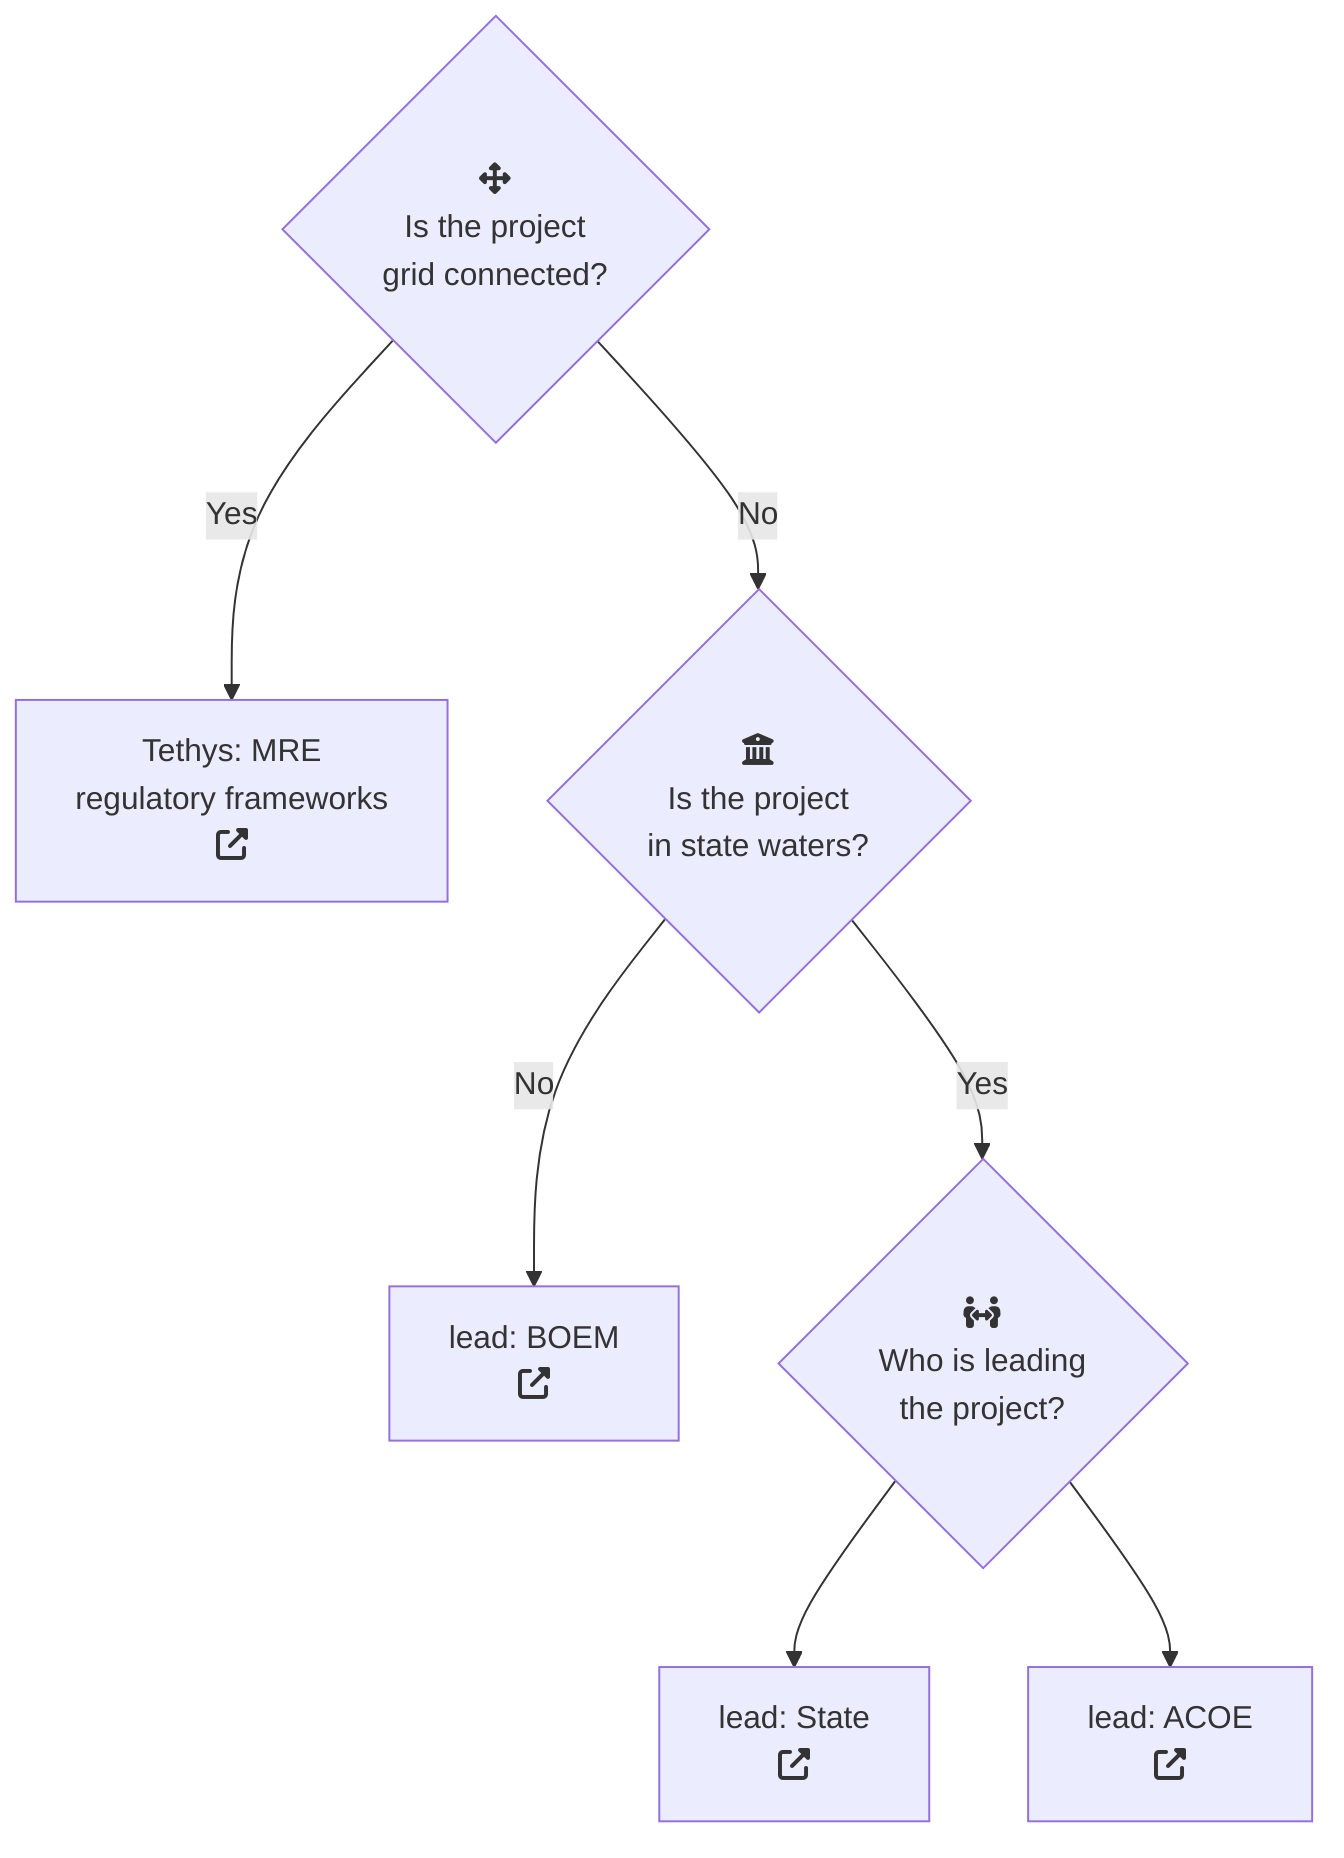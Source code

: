 graph TD
grid{<center>fa:fa-arrows-alt</center>Is the project<br>grid connected?}
tethys[Tethys: MRE<br/>regulatory frameworks<center>fas:fa-external-link-alt</center>]
territory{<center>fa:fa-institution</center>Is the project<br>in state waters?}
boem[lead: BOEM<center>fas:fa-external-link-alt</center>]
lead{<center>fas:fa-people-arrows</center>Who is leading<br>the project?}
state[lead: State<center>fas:fa-external-link-alt</center>]
acoe[lead: ACOE<center>fas:fa-external-link-alt</center>]

grid-->|Yes|tethys
grid-->|No|territory
territory-->|Yes|lead
territory-->|No|boem
lead --> state
lead --> acoe

click tethys "https://tethys.pnnl.gov/regulatory-frameworks-marine-renewable-energy#United%20States%20of%20America"
click acoe "./regs-acoe.html"
click state "./regs-state.html"
click boem "./regs-boem.html"
